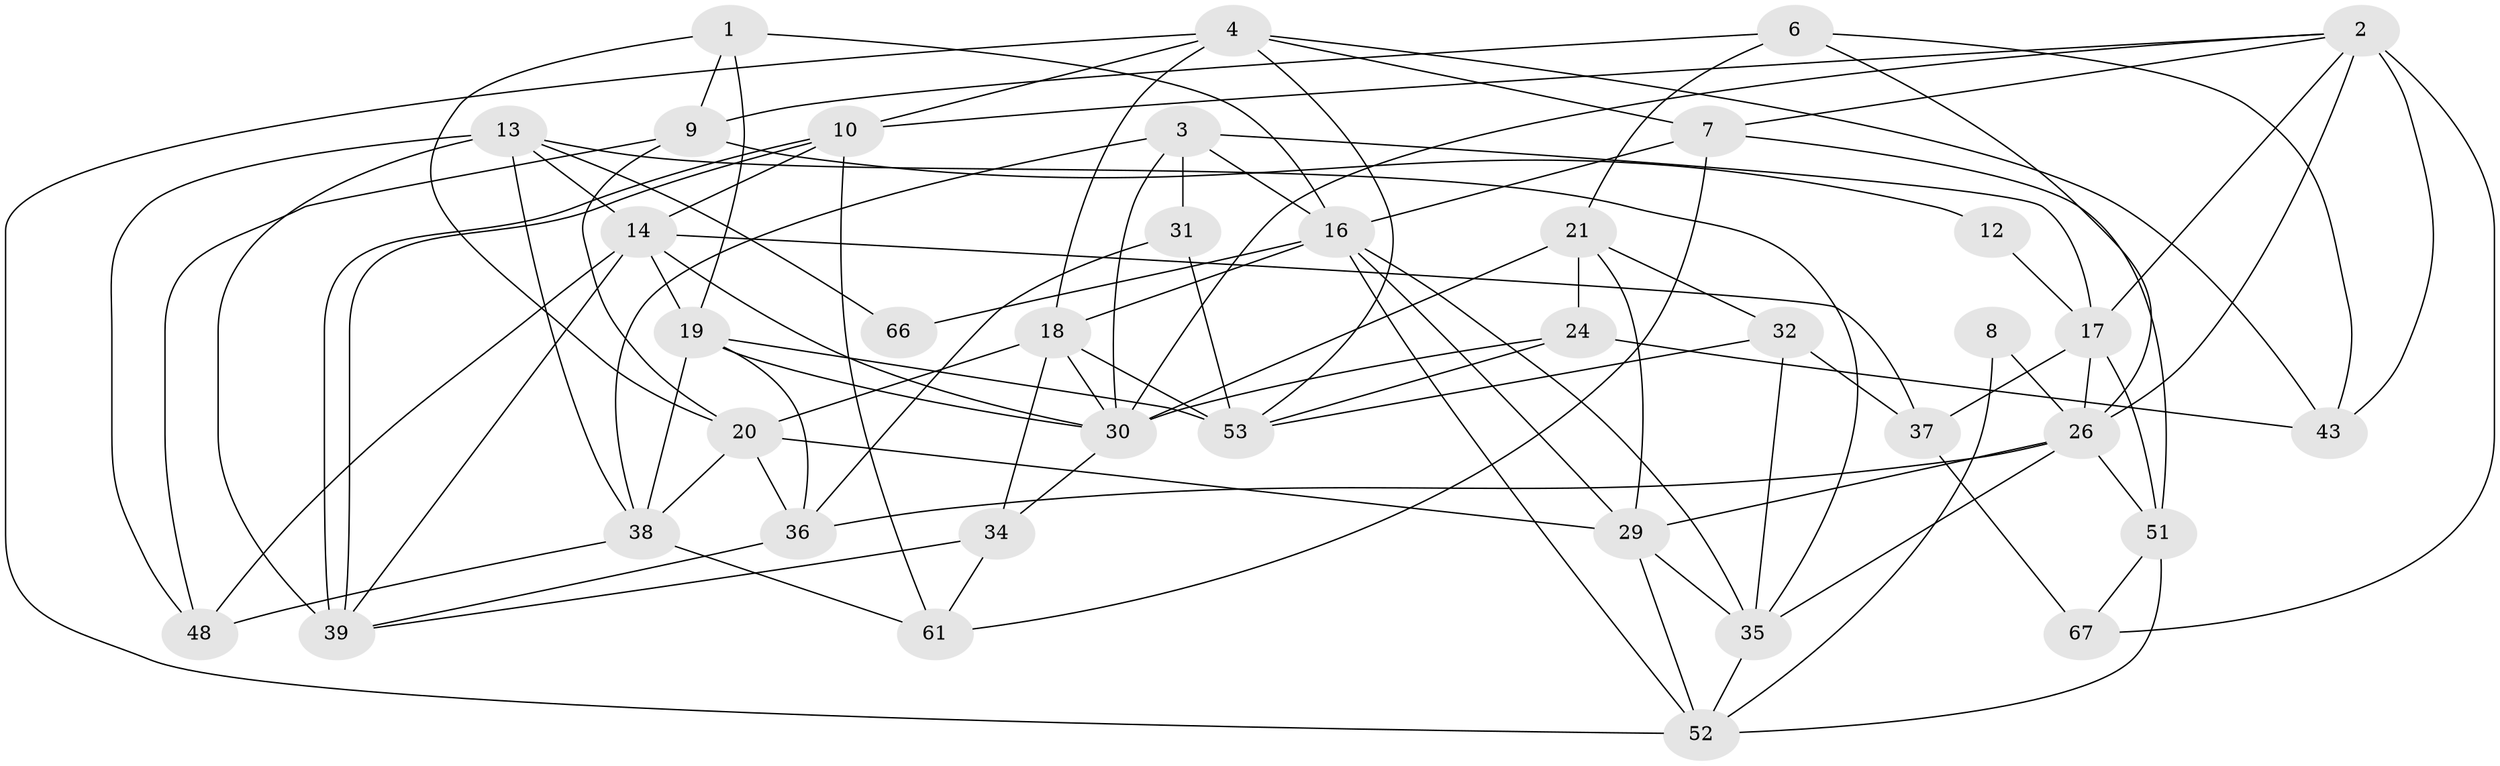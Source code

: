 // Generated by graph-tools (version 1.1) at 2025/52/02/27/25 19:52:08]
// undirected, 38 vertices, 97 edges
graph export_dot {
graph [start="1"]
  node [color=gray90,style=filled];
  1;
  2 [super="+5"];
  3 [super="+11"];
  4 [super="+15"];
  6 [super="+65"];
  7;
  8;
  9 [super="+22"];
  10 [super="+45"];
  12 [super="+40"];
  13 [super="+63"];
  14 [super="+25"];
  16 [super="+55"];
  17 [super="+28"];
  18 [super="+23"];
  19 [super="+27"];
  20 [super="+41"];
  21 [super="+44"];
  24;
  26 [super="+47"];
  29 [super="+50"];
  30 [super="+33"];
  31 [super="+56"];
  32;
  34 [super="+42"];
  35 [super="+49"];
  36 [super="+60"];
  37 [super="+54"];
  38 [super="+59"];
  39 [super="+46"];
  43 [super="+62"];
  48;
  51 [super="+57"];
  52 [super="+64"];
  53 [super="+58"];
  61;
  66;
  67;
  1 -- 19;
  1 -- 16;
  1 -- 20;
  1 -- 9;
  2 -- 7;
  2 -- 26 [weight=2];
  2 -- 67;
  2 -- 17;
  2 -- 43;
  2 -- 10;
  2 -- 30;
  3 -- 38;
  3 -- 31 [weight=2];
  3 -- 16;
  3 -- 17;
  3 -- 30;
  4 -- 7;
  4 -- 18;
  4 -- 10;
  4 -- 43;
  4 -- 53;
  4 -- 52;
  6 -- 26;
  6 -- 43;
  6 -- 9;
  6 -- 21;
  7 -- 16;
  7 -- 61;
  7 -- 51;
  8 -- 26;
  8 -- 52;
  9 -- 48;
  9 -- 20;
  9 -- 12;
  10 -- 39;
  10 -- 39;
  10 -- 61;
  10 -- 14;
  12 -- 17 [weight=2];
  13 -- 38;
  13 -- 39 [weight=2];
  13 -- 35;
  13 -- 48;
  13 -- 66;
  13 -- 14;
  14 -- 48;
  14 -- 19;
  14 -- 37;
  14 -- 39;
  14 -- 30;
  16 -- 66;
  16 -- 29;
  16 -- 35;
  16 -- 18;
  16 -- 52;
  17 -- 51;
  17 -- 26;
  17 -- 37;
  18 -- 20;
  18 -- 30;
  18 -- 34;
  18 -- 53;
  19 -- 30;
  19 -- 53 [weight=2];
  19 -- 38;
  19 -- 36;
  20 -- 29;
  20 -- 38;
  20 -- 36;
  21 -- 24;
  21 -- 32;
  21 -- 29;
  21 -- 30;
  24 -- 53;
  24 -- 43 [weight=2];
  24 -- 30;
  26 -- 35;
  26 -- 36;
  26 -- 51;
  26 -- 29;
  29 -- 35;
  29 -- 52;
  30 -- 34;
  31 -- 53;
  31 -- 36;
  32 -- 53;
  32 -- 37;
  32 -- 35;
  34 -- 61;
  34 -- 39;
  35 -- 52;
  36 -- 39;
  37 -- 67;
  38 -- 61;
  38 -- 48;
  51 -- 52;
  51 -- 67;
}
